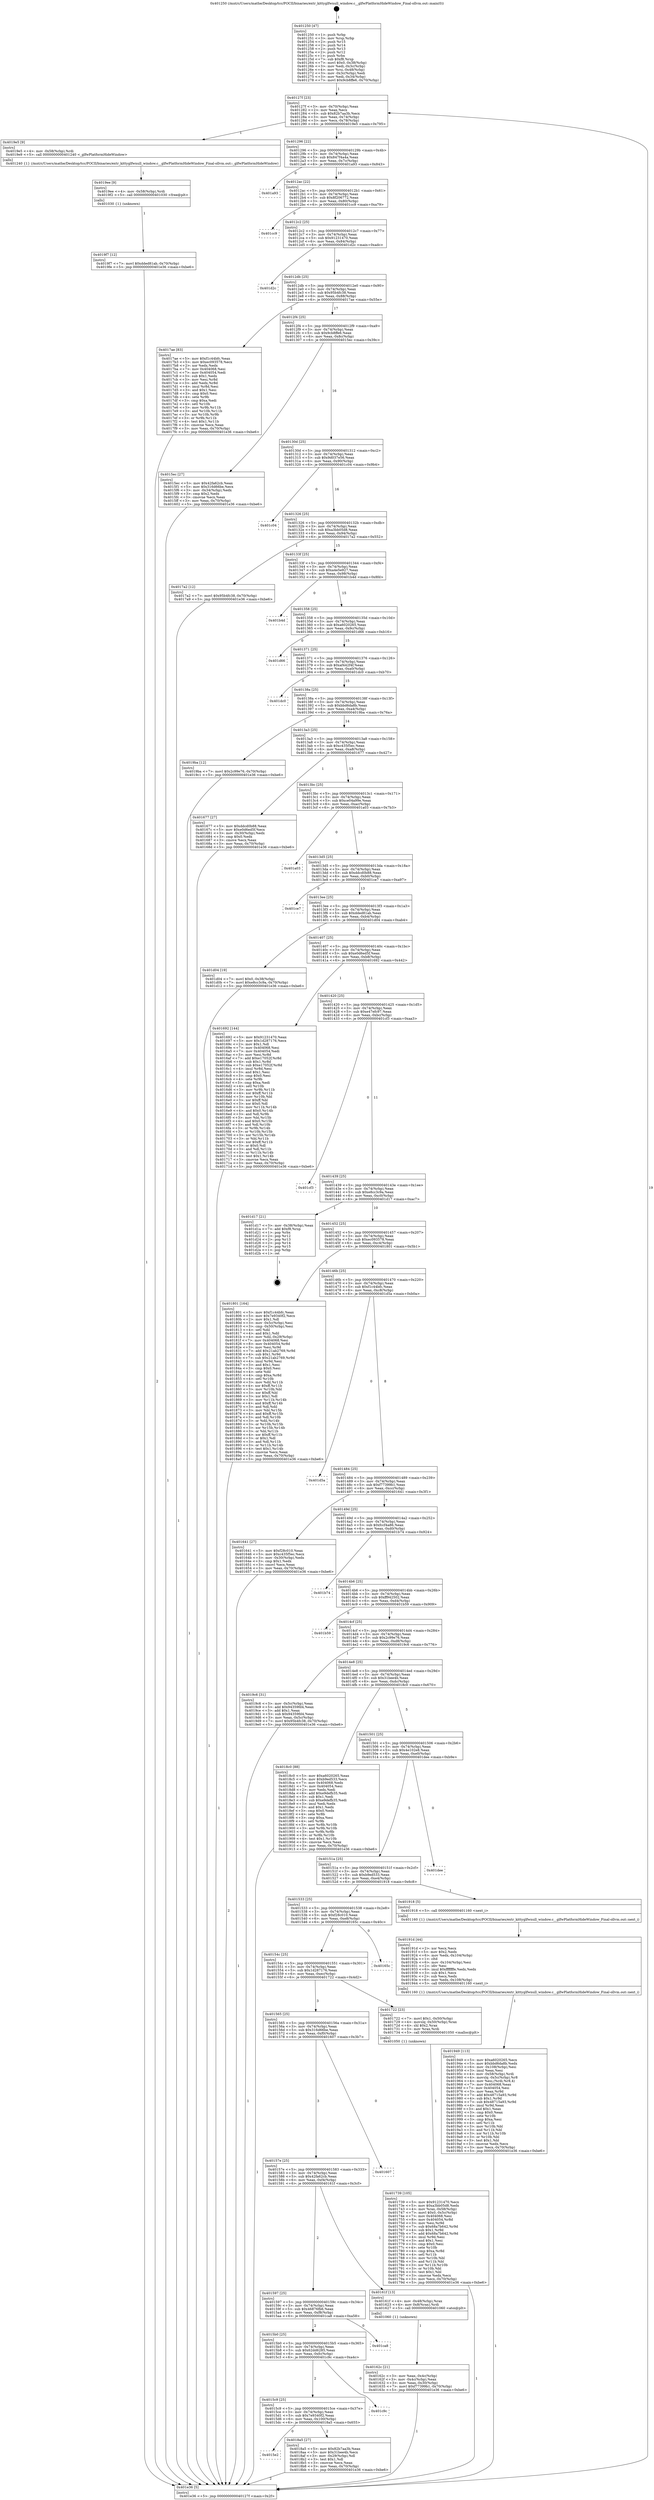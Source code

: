 digraph "0x401250" {
  label = "0x401250 (/mnt/c/Users/mathe/Desktop/tcc/POCII/binaries/extr_kittyglfwnull_window.c__glfwPlatformHideWindow_Final-ollvm.out::main(0))"
  labelloc = "t"
  node[shape=record]

  Entry [label="",width=0.3,height=0.3,shape=circle,fillcolor=black,style=filled]
  "0x40127f" [label="{
     0x40127f [23]\l
     | [instrs]\l
     &nbsp;&nbsp;0x40127f \<+3\>: mov -0x70(%rbp),%eax\l
     &nbsp;&nbsp;0x401282 \<+2\>: mov %eax,%ecx\l
     &nbsp;&nbsp;0x401284 \<+6\>: sub $0x82b7aa3b,%ecx\l
     &nbsp;&nbsp;0x40128a \<+3\>: mov %eax,-0x74(%rbp)\l
     &nbsp;&nbsp;0x40128d \<+3\>: mov %ecx,-0x78(%rbp)\l
     &nbsp;&nbsp;0x401290 \<+6\>: je 00000000004019e5 \<main+0x795\>\l
  }"]
  "0x4019e5" [label="{
     0x4019e5 [9]\l
     | [instrs]\l
     &nbsp;&nbsp;0x4019e5 \<+4\>: mov -0x58(%rbp),%rdi\l
     &nbsp;&nbsp;0x4019e9 \<+5\>: call 0000000000401240 \<_glfwPlatformHideWindow\>\l
     | [calls]\l
     &nbsp;&nbsp;0x401240 \{1\} (/mnt/c/Users/mathe/Desktop/tcc/POCII/binaries/extr_kittyglfwnull_window.c__glfwPlatformHideWindow_Final-ollvm.out::_glfwPlatformHideWindow)\l
  }"]
  "0x401296" [label="{
     0x401296 [22]\l
     | [instrs]\l
     &nbsp;&nbsp;0x401296 \<+5\>: jmp 000000000040129b \<main+0x4b\>\l
     &nbsp;&nbsp;0x40129b \<+3\>: mov -0x74(%rbp),%eax\l
     &nbsp;&nbsp;0x40129e \<+5\>: sub $0x847f4a4a,%eax\l
     &nbsp;&nbsp;0x4012a3 \<+3\>: mov %eax,-0x7c(%rbp)\l
     &nbsp;&nbsp;0x4012a6 \<+6\>: je 0000000000401a93 \<main+0x843\>\l
  }"]
  Exit [label="",width=0.3,height=0.3,shape=circle,fillcolor=black,style=filled,peripheries=2]
  "0x401a93" [label="{
     0x401a93\l
  }", style=dashed]
  "0x4012ac" [label="{
     0x4012ac [22]\l
     | [instrs]\l
     &nbsp;&nbsp;0x4012ac \<+5\>: jmp 00000000004012b1 \<main+0x61\>\l
     &nbsp;&nbsp;0x4012b1 \<+3\>: mov -0x74(%rbp),%eax\l
     &nbsp;&nbsp;0x4012b4 \<+5\>: sub $0x8f206772,%eax\l
     &nbsp;&nbsp;0x4012b9 \<+3\>: mov %eax,-0x80(%rbp)\l
     &nbsp;&nbsp;0x4012bc \<+6\>: je 0000000000401cc9 \<main+0xa79\>\l
  }"]
  "0x4019f7" [label="{
     0x4019f7 [12]\l
     | [instrs]\l
     &nbsp;&nbsp;0x4019f7 \<+7\>: movl $0xdded81ab,-0x70(%rbp)\l
     &nbsp;&nbsp;0x4019fe \<+5\>: jmp 0000000000401e36 \<main+0xbe6\>\l
  }"]
  "0x401cc9" [label="{
     0x401cc9\l
  }", style=dashed]
  "0x4012c2" [label="{
     0x4012c2 [25]\l
     | [instrs]\l
     &nbsp;&nbsp;0x4012c2 \<+5\>: jmp 00000000004012c7 \<main+0x77\>\l
     &nbsp;&nbsp;0x4012c7 \<+3\>: mov -0x74(%rbp),%eax\l
     &nbsp;&nbsp;0x4012ca \<+5\>: sub $0x91231470,%eax\l
     &nbsp;&nbsp;0x4012cf \<+6\>: mov %eax,-0x84(%rbp)\l
     &nbsp;&nbsp;0x4012d5 \<+6\>: je 0000000000401d2c \<main+0xadc\>\l
  }"]
  "0x4019ee" [label="{
     0x4019ee [9]\l
     | [instrs]\l
     &nbsp;&nbsp;0x4019ee \<+4\>: mov -0x58(%rbp),%rdi\l
     &nbsp;&nbsp;0x4019f2 \<+5\>: call 0000000000401030 \<free@plt\>\l
     | [calls]\l
     &nbsp;&nbsp;0x401030 \{1\} (unknown)\l
  }"]
  "0x401d2c" [label="{
     0x401d2c\l
  }", style=dashed]
  "0x4012db" [label="{
     0x4012db [25]\l
     | [instrs]\l
     &nbsp;&nbsp;0x4012db \<+5\>: jmp 00000000004012e0 \<main+0x90\>\l
     &nbsp;&nbsp;0x4012e0 \<+3\>: mov -0x74(%rbp),%eax\l
     &nbsp;&nbsp;0x4012e3 \<+5\>: sub $0x95b4fc38,%eax\l
     &nbsp;&nbsp;0x4012e8 \<+6\>: mov %eax,-0x88(%rbp)\l
     &nbsp;&nbsp;0x4012ee \<+6\>: je 00000000004017ae \<main+0x55e\>\l
  }"]
  "0x401949" [label="{
     0x401949 [113]\l
     | [instrs]\l
     &nbsp;&nbsp;0x401949 \<+5\>: mov $0xa6020265,%ecx\l
     &nbsp;&nbsp;0x40194e \<+5\>: mov $0xbbd6da8b,%edx\l
     &nbsp;&nbsp;0x401953 \<+6\>: mov -0x108(%rbp),%esi\l
     &nbsp;&nbsp;0x401959 \<+3\>: imul %eax,%esi\l
     &nbsp;&nbsp;0x40195c \<+4\>: mov -0x58(%rbp),%rdi\l
     &nbsp;&nbsp;0x401960 \<+4\>: movslq -0x5c(%rbp),%r8\l
     &nbsp;&nbsp;0x401964 \<+4\>: mov %esi,(%rdi,%r8,4)\l
     &nbsp;&nbsp;0x401968 \<+7\>: mov 0x404068,%eax\l
     &nbsp;&nbsp;0x40196f \<+7\>: mov 0x404054,%esi\l
     &nbsp;&nbsp;0x401976 \<+3\>: mov %eax,%r9d\l
     &nbsp;&nbsp;0x401979 \<+7\>: add $0x48715a93,%r9d\l
     &nbsp;&nbsp;0x401980 \<+4\>: sub $0x1,%r9d\l
     &nbsp;&nbsp;0x401984 \<+7\>: sub $0x48715a93,%r9d\l
     &nbsp;&nbsp;0x40198b \<+4\>: imul %r9d,%eax\l
     &nbsp;&nbsp;0x40198f \<+3\>: and $0x1,%eax\l
     &nbsp;&nbsp;0x401992 \<+3\>: cmp $0x0,%eax\l
     &nbsp;&nbsp;0x401995 \<+4\>: sete %r10b\l
     &nbsp;&nbsp;0x401999 \<+3\>: cmp $0xa,%esi\l
     &nbsp;&nbsp;0x40199c \<+4\>: setl %r11b\l
     &nbsp;&nbsp;0x4019a0 \<+3\>: mov %r10b,%bl\l
     &nbsp;&nbsp;0x4019a3 \<+3\>: and %r11b,%bl\l
     &nbsp;&nbsp;0x4019a6 \<+3\>: xor %r11b,%r10b\l
     &nbsp;&nbsp;0x4019a9 \<+3\>: or %r10b,%bl\l
     &nbsp;&nbsp;0x4019ac \<+3\>: test $0x1,%bl\l
     &nbsp;&nbsp;0x4019af \<+3\>: cmovne %edx,%ecx\l
     &nbsp;&nbsp;0x4019b2 \<+3\>: mov %ecx,-0x70(%rbp)\l
     &nbsp;&nbsp;0x4019b5 \<+5\>: jmp 0000000000401e36 \<main+0xbe6\>\l
  }"]
  "0x4017ae" [label="{
     0x4017ae [83]\l
     | [instrs]\l
     &nbsp;&nbsp;0x4017ae \<+5\>: mov $0xf1c44bfc,%eax\l
     &nbsp;&nbsp;0x4017b3 \<+5\>: mov $0xec093578,%ecx\l
     &nbsp;&nbsp;0x4017b8 \<+2\>: xor %edx,%edx\l
     &nbsp;&nbsp;0x4017ba \<+7\>: mov 0x404068,%esi\l
     &nbsp;&nbsp;0x4017c1 \<+7\>: mov 0x404054,%edi\l
     &nbsp;&nbsp;0x4017c8 \<+3\>: sub $0x1,%edx\l
     &nbsp;&nbsp;0x4017cb \<+3\>: mov %esi,%r8d\l
     &nbsp;&nbsp;0x4017ce \<+3\>: add %edx,%r8d\l
     &nbsp;&nbsp;0x4017d1 \<+4\>: imul %r8d,%esi\l
     &nbsp;&nbsp;0x4017d5 \<+3\>: and $0x1,%esi\l
     &nbsp;&nbsp;0x4017d8 \<+3\>: cmp $0x0,%esi\l
     &nbsp;&nbsp;0x4017db \<+4\>: sete %r9b\l
     &nbsp;&nbsp;0x4017df \<+3\>: cmp $0xa,%edi\l
     &nbsp;&nbsp;0x4017e2 \<+4\>: setl %r10b\l
     &nbsp;&nbsp;0x4017e6 \<+3\>: mov %r9b,%r11b\l
     &nbsp;&nbsp;0x4017e9 \<+3\>: and %r10b,%r11b\l
     &nbsp;&nbsp;0x4017ec \<+3\>: xor %r10b,%r9b\l
     &nbsp;&nbsp;0x4017ef \<+3\>: or %r9b,%r11b\l
     &nbsp;&nbsp;0x4017f2 \<+4\>: test $0x1,%r11b\l
     &nbsp;&nbsp;0x4017f6 \<+3\>: cmovne %ecx,%eax\l
     &nbsp;&nbsp;0x4017f9 \<+3\>: mov %eax,-0x70(%rbp)\l
     &nbsp;&nbsp;0x4017fc \<+5\>: jmp 0000000000401e36 \<main+0xbe6\>\l
  }"]
  "0x4012f4" [label="{
     0x4012f4 [25]\l
     | [instrs]\l
     &nbsp;&nbsp;0x4012f4 \<+5\>: jmp 00000000004012f9 \<main+0xa9\>\l
     &nbsp;&nbsp;0x4012f9 \<+3\>: mov -0x74(%rbp),%eax\l
     &nbsp;&nbsp;0x4012fc \<+5\>: sub $0x9cb8ffe6,%eax\l
     &nbsp;&nbsp;0x401301 \<+6\>: mov %eax,-0x8c(%rbp)\l
     &nbsp;&nbsp;0x401307 \<+6\>: je 00000000004015ec \<main+0x39c\>\l
  }"]
  "0x40191d" [label="{
     0x40191d [44]\l
     | [instrs]\l
     &nbsp;&nbsp;0x40191d \<+2\>: xor %ecx,%ecx\l
     &nbsp;&nbsp;0x40191f \<+5\>: mov $0x2,%edx\l
     &nbsp;&nbsp;0x401924 \<+6\>: mov %edx,-0x104(%rbp)\l
     &nbsp;&nbsp;0x40192a \<+1\>: cltd\l
     &nbsp;&nbsp;0x40192b \<+6\>: mov -0x104(%rbp),%esi\l
     &nbsp;&nbsp;0x401931 \<+2\>: idiv %esi\l
     &nbsp;&nbsp;0x401933 \<+6\>: imul $0xfffffffe,%edx,%edx\l
     &nbsp;&nbsp;0x401939 \<+3\>: sub $0x1,%ecx\l
     &nbsp;&nbsp;0x40193c \<+2\>: sub %ecx,%edx\l
     &nbsp;&nbsp;0x40193e \<+6\>: mov %edx,-0x108(%rbp)\l
     &nbsp;&nbsp;0x401944 \<+5\>: call 0000000000401160 \<next_i\>\l
     | [calls]\l
     &nbsp;&nbsp;0x401160 \{1\} (/mnt/c/Users/mathe/Desktop/tcc/POCII/binaries/extr_kittyglfwnull_window.c__glfwPlatformHideWindow_Final-ollvm.out::next_i)\l
  }"]
  "0x4015ec" [label="{
     0x4015ec [27]\l
     | [instrs]\l
     &nbsp;&nbsp;0x4015ec \<+5\>: mov $0x42fa62cb,%eax\l
     &nbsp;&nbsp;0x4015f1 \<+5\>: mov $0x316d66be,%ecx\l
     &nbsp;&nbsp;0x4015f6 \<+3\>: mov -0x34(%rbp),%edx\l
     &nbsp;&nbsp;0x4015f9 \<+3\>: cmp $0x2,%edx\l
     &nbsp;&nbsp;0x4015fc \<+3\>: cmovne %ecx,%eax\l
     &nbsp;&nbsp;0x4015ff \<+3\>: mov %eax,-0x70(%rbp)\l
     &nbsp;&nbsp;0x401602 \<+5\>: jmp 0000000000401e36 \<main+0xbe6\>\l
  }"]
  "0x40130d" [label="{
     0x40130d [25]\l
     | [instrs]\l
     &nbsp;&nbsp;0x40130d \<+5\>: jmp 0000000000401312 \<main+0xc2\>\l
     &nbsp;&nbsp;0x401312 \<+3\>: mov -0x74(%rbp),%eax\l
     &nbsp;&nbsp;0x401315 \<+5\>: sub $0x9d037e56,%eax\l
     &nbsp;&nbsp;0x40131a \<+6\>: mov %eax,-0x90(%rbp)\l
     &nbsp;&nbsp;0x401320 \<+6\>: je 0000000000401c04 \<main+0x9b4\>\l
  }"]
  "0x401e36" [label="{
     0x401e36 [5]\l
     | [instrs]\l
     &nbsp;&nbsp;0x401e36 \<+5\>: jmp 000000000040127f \<main+0x2f\>\l
  }"]
  "0x401250" [label="{
     0x401250 [47]\l
     | [instrs]\l
     &nbsp;&nbsp;0x401250 \<+1\>: push %rbp\l
     &nbsp;&nbsp;0x401251 \<+3\>: mov %rsp,%rbp\l
     &nbsp;&nbsp;0x401254 \<+2\>: push %r15\l
     &nbsp;&nbsp;0x401256 \<+2\>: push %r14\l
     &nbsp;&nbsp;0x401258 \<+2\>: push %r13\l
     &nbsp;&nbsp;0x40125a \<+2\>: push %r12\l
     &nbsp;&nbsp;0x40125c \<+1\>: push %rbx\l
     &nbsp;&nbsp;0x40125d \<+7\>: sub $0xf8,%rsp\l
     &nbsp;&nbsp;0x401264 \<+7\>: movl $0x0,-0x38(%rbp)\l
     &nbsp;&nbsp;0x40126b \<+3\>: mov %edi,-0x3c(%rbp)\l
     &nbsp;&nbsp;0x40126e \<+4\>: mov %rsi,-0x48(%rbp)\l
     &nbsp;&nbsp;0x401272 \<+3\>: mov -0x3c(%rbp),%edi\l
     &nbsp;&nbsp;0x401275 \<+3\>: mov %edi,-0x34(%rbp)\l
     &nbsp;&nbsp;0x401278 \<+7\>: movl $0x9cb8ffe6,-0x70(%rbp)\l
  }"]
  "0x4015e2" [label="{
     0x4015e2\l
  }", style=dashed]
  "0x401c04" [label="{
     0x401c04\l
  }", style=dashed]
  "0x401326" [label="{
     0x401326 [25]\l
     | [instrs]\l
     &nbsp;&nbsp;0x401326 \<+5\>: jmp 000000000040132b \<main+0xdb\>\l
     &nbsp;&nbsp;0x40132b \<+3\>: mov -0x74(%rbp),%eax\l
     &nbsp;&nbsp;0x40132e \<+5\>: sub $0xa3bb05d8,%eax\l
     &nbsp;&nbsp;0x401333 \<+6\>: mov %eax,-0x94(%rbp)\l
     &nbsp;&nbsp;0x401339 \<+6\>: je 00000000004017a2 \<main+0x552\>\l
  }"]
  "0x4018a5" [label="{
     0x4018a5 [27]\l
     | [instrs]\l
     &nbsp;&nbsp;0x4018a5 \<+5\>: mov $0x82b7aa3b,%eax\l
     &nbsp;&nbsp;0x4018aa \<+5\>: mov $0x31bee4b,%ecx\l
     &nbsp;&nbsp;0x4018af \<+3\>: mov -0x29(%rbp),%dl\l
     &nbsp;&nbsp;0x4018b2 \<+3\>: test $0x1,%dl\l
     &nbsp;&nbsp;0x4018b5 \<+3\>: cmovne %ecx,%eax\l
     &nbsp;&nbsp;0x4018b8 \<+3\>: mov %eax,-0x70(%rbp)\l
     &nbsp;&nbsp;0x4018bb \<+5\>: jmp 0000000000401e36 \<main+0xbe6\>\l
  }"]
  "0x4017a2" [label="{
     0x4017a2 [12]\l
     | [instrs]\l
     &nbsp;&nbsp;0x4017a2 \<+7\>: movl $0x95b4fc38,-0x70(%rbp)\l
     &nbsp;&nbsp;0x4017a9 \<+5\>: jmp 0000000000401e36 \<main+0xbe6\>\l
  }"]
  "0x40133f" [label="{
     0x40133f [25]\l
     | [instrs]\l
     &nbsp;&nbsp;0x40133f \<+5\>: jmp 0000000000401344 \<main+0xf4\>\l
     &nbsp;&nbsp;0x401344 \<+3\>: mov -0x74(%rbp),%eax\l
     &nbsp;&nbsp;0x401347 \<+5\>: sub $0xa4e5e927,%eax\l
     &nbsp;&nbsp;0x40134c \<+6\>: mov %eax,-0x98(%rbp)\l
     &nbsp;&nbsp;0x401352 \<+6\>: je 0000000000401b4d \<main+0x8fd\>\l
  }"]
  "0x4015c9" [label="{
     0x4015c9 [25]\l
     | [instrs]\l
     &nbsp;&nbsp;0x4015c9 \<+5\>: jmp 00000000004015ce \<main+0x37e\>\l
     &nbsp;&nbsp;0x4015ce \<+3\>: mov -0x74(%rbp),%eax\l
     &nbsp;&nbsp;0x4015d1 \<+5\>: sub $0x7e9340f2,%eax\l
     &nbsp;&nbsp;0x4015d6 \<+6\>: mov %eax,-0x100(%rbp)\l
     &nbsp;&nbsp;0x4015dc \<+6\>: je 00000000004018a5 \<main+0x655\>\l
  }"]
  "0x401b4d" [label="{
     0x401b4d\l
  }", style=dashed]
  "0x401358" [label="{
     0x401358 [25]\l
     | [instrs]\l
     &nbsp;&nbsp;0x401358 \<+5\>: jmp 000000000040135d \<main+0x10d\>\l
     &nbsp;&nbsp;0x40135d \<+3\>: mov -0x74(%rbp),%eax\l
     &nbsp;&nbsp;0x401360 \<+5\>: sub $0xa6020265,%eax\l
     &nbsp;&nbsp;0x401365 \<+6\>: mov %eax,-0x9c(%rbp)\l
     &nbsp;&nbsp;0x40136b \<+6\>: je 0000000000401d66 \<main+0xb16\>\l
  }"]
  "0x401c9c" [label="{
     0x401c9c\l
  }", style=dashed]
  "0x401d66" [label="{
     0x401d66\l
  }", style=dashed]
  "0x401371" [label="{
     0x401371 [25]\l
     | [instrs]\l
     &nbsp;&nbsp;0x401371 \<+5\>: jmp 0000000000401376 \<main+0x126\>\l
     &nbsp;&nbsp;0x401376 \<+3\>: mov -0x74(%rbp),%eax\l
     &nbsp;&nbsp;0x401379 \<+5\>: sub $0xaf442f4f,%eax\l
     &nbsp;&nbsp;0x40137e \<+6\>: mov %eax,-0xa0(%rbp)\l
     &nbsp;&nbsp;0x401384 \<+6\>: je 0000000000401dc0 \<main+0xb70\>\l
  }"]
  "0x4015b0" [label="{
     0x4015b0 [25]\l
     | [instrs]\l
     &nbsp;&nbsp;0x4015b0 \<+5\>: jmp 00000000004015b5 \<main+0x365\>\l
     &nbsp;&nbsp;0x4015b5 \<+3\>: mov -0x74(%rbp),%eax\l
     &nbsp;&nbsp;0x4015b8 \<+5\>: sub $0x62dd6285,%eax\l
     &nbsp;&nbsp;0x4015bd \<+6\>: mov %eax,-0xfc(%rbp)\l
     &nbsp;&nbsp;0x4015c3 \<+6\>: je 0000000000401c9c \<main+0xa4c\>\l
  }"]
  "0x401dc0" [label="{
     0x401dc0\l
  }", style=dashed]
  "0x40138a" [label="{
     0x40138a [25]\l
     | [instrs]\l
     &nbsp;&nbsp;0x40138a \<+5\>: jmp 000000000040138f \<main+0x13f\>\l
     &nbsp;&nbsp;0x40138f \<+3\>: mov -0x74(%rbp),%eax\l
     &nbsp;&nbsp;0x401392 \<+5\>: sub $0xbbd6da8b,%eax\l
     &nbsp;&nbsp;0x401397 \<+6\>: mov %eax,-0xa4(%rbp)\l
     &nbsp;&nbsp;0x40139d \<+6\>: je 00000000004019ba \<main+0x76a\>\l
  }"]
  "0x401ca8" [label="{
     0x401ca8\l
  }", style=dashed]
  "0x4019ba" [label="{
     0x4019ba [12]\l
     | [instrs]\l
     &nbsp;&nbsp;0x4019ba \<+7\>: movl $0x2c99e76,-0x70(%rbp)\l
     &nbsp;&nbsp;0x4019c1 \<+5\>: jmp 0000000000401e36 \<main+0xbe6\>\l
  }"]
  "0x4013a3" [label="{
     0x4013a3 [25]\l
     | [instrs]\l
     &nbsp;&nbsp;0x4013a3 \<+5\>: jmp 00000000004013a8 \<main+0x158\>\l
     &nbsp;&nbsp;0x4013a8 \<+3\>: mov -0x74(%rbp),%eax\l
     &nbsp;&nbsp;0x4013ab \<+5\>: sub $0xc435f5ec,%eax\l
     &nbsp;&nbsp;0x4013b0 \<+6\>: mov %eax,-0xa8(%rbp)\l
     &nbsp;&nbsp;0x4013b6 \<+6\>: je 0000000000401677 \<main+0x427\>\l
  }"]
  "0x401739" [label="{
     0x401739 [105]\l
     | [instrs]\l
     &nbsp;&nbsp;0x401739 \<+5\>: mov $0x91231470,%ecx\l
     &nbsp;&nbsp;0x40173e \<+5\>: mov $0xa3bb05d8,%edx\l
     &nbsp;&nbsp;0x401743 \<+4\>: mov %rax,-0x58(%rbp)\l
     &nbsp;&nbsp;0x401747 \<+7\>: movl $0x0,-0x5c(%rbp)\l
     &nbsp;&nbsp;0x40174e \<+7\>: mov 0x404068,%esi\l
     &nbsp;&nbsp;0x401755 \<+8\>: mov 0x404054,%r8d\l
     &nbsp;&nbsp;0x40175d \<+3\>: mov %esi,%r9d\l
     &nbsp;&nbsp;0x401760 \<+7\>: sub $0x68a7b642,%r9d\l
     &nbsp;&nbsp;0x401767 \<+4\>: sub $0x1,%r9d\l
     &nbsp;&nbsp;0x40176b \<+7\>: add $0x68a7b642,%r9d\l
     &nbsp;&nbsp;0x401772 \<+4\>: imul %r9d,%esi\l
     &nbsp;&nbsp;0x401776 \<+3\>: and $0x1,%esi\l
     &nbsp;&nbsp;0x401779 \<+3\>: cmp $0x0,%esi\l
     &nbsp;&nbsp;0x40177c \<+4\>: sete %r10b\l
     &nbsp;&nbsp;0x401780 \<+4\>: cmp $0xa,%r8d\l
     &nbsp;&nbsp;0x401784 \<+4\>: setl %r11b\l
     &nbsp;&nbsp;0x401788 \<+3\>: mov %r10b,%bl\l
     &nbsp;&nbsp;0x40178b \<+3\>: and %r11b,%bl\l
     &nbsp;&nbsp;0x40178e \<+3\>: xor %r11b,%r10b\l
     &nbsp;&nbsp;0x401791 \<+3\>: or %r10b,%bl\l
     &nbsp;&nbsp;0x401794 \<+3\>: test $0x1,%bl\l
     &nbsp;&nbsp;0x401797 \<+3\>: cmovne %edx,%ecx\l
     &nbsp;&nbsp;0x40179a \<+3\>: mov %ecx,-0x70(%rbp)\l
     &nbsp;&nbsp;0x40179d \<+5\>: jmp 0000000000401e36 \<main+0xbe6\>\l
  }"]
  "0x401677" [label="{
     0x401677 [27]\l
     | [instrs]\l
     &nbsp;&nbsp;0x401677 \<+5\>: mov $0xddcd0b88,%eax\l
     &nbsp;&nbsp;0x40167c \<+5\>: mov $0xe0d6ed5f,%ecx\l
     &nbsp;&nbsp;0x401681 \<+3\>: mov -0x30(%rbp),%edx\l
     &nbsp;&nbsp;0x401684 \<+3\>: cmp $0x0,%edx\l
     &nbsp;&nbsp;0x401687 \<+3\>: cmove %ecx,%eax\l
     &nbsp;&nbsp;0x40168a \<+3\>: mov %eax,-0x70(%rbp)\l
     &nbsp;&nbsp;0x40168d \<+5\>: jmp 0000000000401e36 \<main+0xbe6\>\l
  }"]
  "0x4013bc" [label="{
     0x4013bc [25]\l
     | [instrs]\l
     &nbsp;&nbsp;0x4013bc \<+5\>: jmp 00000000004013c1 \<main+0x171\>\l
     &nbsp;&nbsp;0x4013c1 \<+3\>: mov -0x74(%rbp),%eax\l
     &nbsp;&nbsp;0x4013c4 \<+5\>: sub $0xce04a99e,%eax\l
     &nbsp;&nbsp;0x4013c9 \<+6\>: mov %eax,-0xac(%rbp)\l
     &nbsp;&nbsp;0x4013cf \<+6\>: je 0000000000401a03 \<main+0x7b3\>\l
  }"]
  "0x40162c" [label="{
     0x40162c [21]\l
     | [instrs]\l
     &nbsp;&nbsp;0x40162c \<+3\>: mov %eax,-0x4c(%rbp)\l
     &nbsp;&nbsp;0x40162f \<+3\>: mov -0x4c(%rbp),%eax\l
     &nbsp;&nbsp;0x401632 \<+3\>: mov %eax,-0x30(%rbp)\l
     &nbsp;&nbsp;0x401635 \<+7\>: movl $0xf77399b1,-0x70(%rbp)\l
     &nbsp;&nbsp;0x40163c \<+5\>: jmp 0000000000401e36 \<main+0xbe6\>\l
  }"]
  "0x401a03" [label="{
     0x401a03\l
  }", style=dashed]
  "0x4013d5" [label="{
     0x4013d5 [25]\l
     | [instrs]\l
     &nbsp;&nbsp;0x4013d5 \<+5\>: jmp 00000000004013da \<main+0x18a\>\l
     &nbsp;&nbsp;0x4013da \<+3\>: mov -0x74(%rbp),%eax\l
     &nbsp;&nbsp;0x4013dd \<+5\>: sub $0xddcd0b88,%eax\l
     &nbsp;&nbsp;0x4013e2 \<+6\>: mov %eax,-0xb0(%rbp)\l
     &nbsp;&nbsp;0x4013e8 \<+6\>: je 0000000000401ce7 \<main+0xa97\>\l
  }"]
  "0x401597" [label="{
     0x401597 [25]\l
     | [instrs]\l
     &nbsp;&nbsp;0x401597 \<+5\>: jmp 000000000040159c \<main+0x34c\>\l
     &nbsp;&nbsp;0x40159c \<+3\>: mov -0x74(%rbp),%eax\l
     &nbsp;&nbsp;0x40159f \<+5\>: sub $0x46876fb6,%eax\l
     &nbsp;&nbsp;0x4015a4 \<+6\>: mov %eax,-0xf8(%rbp)\l
     &nbsp;&nbsp;0x4015aa \<+6\>: je 0000000000401ca8 \<main+0xa58\>\l
  }"]
  "0x401ce7" [label="{
     0x401ce7\l
  }", style=dashed]
  "0x4013ee" [label="{
     0x4013ee [25]\l
     | [instrs]\l
     &nbsp;&nbsp;0x4013ee \<+5\>: jmp 00000000004013f3 \<main+0x1a3\>\l
     &nbsp;&nbsp;0x4013f3 \<+3\>: mov -0x74(%rbp),%eax\l
     &nbsp;&nbsp;0x4013f6 \<+5\>: sub $0xdded81ab,%eax\l
     &nbsp;&nbsp;0x4013fb \<+6\>: mov %eax,-0xb4(%rbp)\l
     &nbsp;&nbsp;0x401401 \<+6\>: je 0000000000401d04 \<main+0xab4\>\l
  }"]
  "0x40161f" [label="{
     0x40161f [13]\l
     | [instrs]\l
     &nbsp;&nbsp;0x40161f \<+4\>: mov -0x48(%rbp),%rax\l
     &nbsp;&nbsp;0x401623 \<+4\>: mov 0x8(%rax),%rdi\l
     &nbsp;&nbsp;0x401627 \<+5\>: call 0000000000401060 \<atoi@plt\>\l
     | [calls]\l
     &nbsp;&nbsp;0x401060 \{1\} (unknown)\l
  }"]
  "0x401d04" [label="{
     0x401d04 [19]\l
     | [instrs]\l
     &nbsp;&nbsp;0x401d04 \<+7\>: movl $0x0,-0x38(%rbp)\l
     &nbsp;&nbsp;0x401d0b \<+7\>: movl $0xe8cc3c9a,-0x70(%rbp)\l
     &nbsp;&nbsp;0x401d12 \<+5\>: jmp 0000000000401e36 \<main+0xbe6\>\l
  }"]
  "0x401407" [label="{
     0x401407 [25]\l
     | [instrs]\l
     &nbsp;&nbsp;0x401407 \<+5\>: jmp 000000000040140c \<main+0x1bc\>\l
     &nbsp;&nbsp;0x40140c \<+3\>: mov -0x74(%rbp),%eax\l
     &nbsp;&nbsp;0x40140f \<+5\>: sub $0xe0d6ed5f,%eax\l
     &nbsp;&nbsp;0x401414 \<+6\>: mov %eax,-0xb8(%rbp)\l
     &nbsp;&nbsp;0x40141a \<+6\>: je 0000000000401692 \<main+0x442\>\l
  }"]
  "0x40157e" [label="{
     0x40157e [25]\l
     | [instrs]\l
     &nbsp;&nbsp;0x40157e \<+5\>: jmp 0000000000401583 \<main+0x333\>\l
     &nbsp;&nbsp;0x401583 \<+3\>: mov -0x74(%rbp),%eax\l
     &nbsp;&nbsp;0x401586 \<+5\>: sub $0x42fa62cb,%eax\l
     &nbsp;&nbsp;0x40158b \<+6\>: mov %eax,-0xf4(%rbp)\l
     &nbsp;&nbsp;0x401591 \<+6\>: je 000000000040161f \<main+0x3cf\>\l
  }"]
  "0x401692" [label="{
     0x401692 [144]\l
     | [instrs]\l
     &nbsp;&nbsp;0x401692 \<+5\>: mov $0x91231470,%eax\l
     &nbsp;&nbsp;0x401697 \<+5\>: mov $0x1d287176,%ecx\l
     &nbsp;&nbsp;0x40169c \<+2\>: mov $0x1,%dl\l
     &nbsp;&nbsp;0x40169e \<+7\>: mov 0x404068,%esi\l
     &nbsp;&nbsp;0x4016a5 \<+7\>: mov 0x404054,%edi\l
     &nbsp;&nbsp;0x4016ac \<+3\>: mov %esi,%r8d\l
     &nbsp;&nbsp;0x4016af \<+7\>: add $0xe17052f,%r8d\l
     &nbsp;&nbsp;0x4016b6 \<+4\>: sub $0x1,%r8d\l
     &nbsp;&nbsp;0x4016ba \<+7\>: sub $0xe17052f,%r8d\l
     &nbsp;&nbsp;0x4016c1 \<+4\>: imul %r8d,%esi\l
     &nbsp;&nbsp;0x4016c5 \<+3\>: and $0x1,%esi\l
     &nbsp;&nbsp;0x4016c8 \<+3\>: cmp $0x0,%esi\l
     &nbsp;&nbsp;0x4016cb \<+4\>: sete %r9b\l
     &nbsp;&nbsp;0x4016cf \<+3\>: cmp $0xa,%edi\l
     &nbsp;&nbsp;0x4016d2 \<+4\>: setl %r10b\l
     &nbsp;&nbsp;0x4016d6 \<+3\>: mov %r9b,%r11b\l
     &nbsp;&nbsp;0x4016d9 \<+4\>: xor $0xff,%r11b\l
     &nbsp;&nbsp;0x4016dd \<+3\>: mov %r10b,%bl\l
     &nbsp;&nbsp;0x4016e0 \<+3\>: xor $0xff,%bl\l
     &nbsp;&nbsp;0x4016e3 \<+3\>: xor $0x0,%dl\l
     &nbsp;&nbsp;0x4016e6 \<+3\>: mov %r11b,%r14b\l
     &nbsp;&nbsp;0x4016e9 \<+4\>: and $0x0,%r14b\l
     &nbsp;&nbsp;0x4016ed \<+3\>: and %dl,%r9b\l
     &nbsp;&nbsp;0x4016f0 \<+3\>: mov %bl,%r15b\l
     &nbsp;&nbsp;0x4016f3 \<+4\>: and $0x0,%r15b\l
     &nbsp;&nbsp;0x4016f7 \<+3\>: and %dl,%r10b\l
     &nbsp;&nbsp;0x4016fa \<+3\>: or %r9b,%r14b\l
     &nbsp;&nbsp;0x4016fd \<+3\>: or %r10b,%r15b\l
     &nbsp;&nbsp;0x401700 \<+3\>: xor %r15b,%r14b\l
     &nbsp;&nbsp;0x401703 \<+3\>: or %bl,%r11b\l
     &nbsp;&nbsp;0x401706 \<+4\>: xor $0xff,%r11b\l
     &nbsp;&nbsp;0x40170a \<+3\>: or $0x0,%dl\l
     &nbsp;&nbsp;0x40170d \<+3\>: and %dl,%r11b\l
     &nbsp;&nbsp;0x401710 \<+3\>: or %r11b,%r14b\l
     &nbsp;&nbsp;0x401713 \<+4\>: test $0x1,%r14b\l
     &nbsp;&nbsp;0x401717 \<+3\>: cmovne %ecx,%eax\l
     &nbsp;&nbsp;0x40171a \<+3\>: mov %eax,-0x70(%rbp)\l
     &nbsp;&nbsp;0x40171d \<+5\>: jmp 0000000000401e36 \<main+0xbe6\>\l
  }"]
  "0x401420" [label="{
     0x401420 [25]\l
     | [instrs]\l
     &nbsp;&nbsp;0x401420 \<+5\>: jmp 0000000000401425 \<main+0x1d5\>\l
     &nbsp;&nbsp;0x401425 \<+3\>: mov -0x74(%rbp),%eax\l
     &nbsp;&nbsp;0x401428 \<+5\>: sub $0xe47efc97,%eax\l
     &nbsp;&nbsp;0x40142d \<+6\>: mov %eax,-0xbc(%rbp)\l
     &nbsp;&nbsp;0x401433 \<+6\>: je 0000000000401cf3 \<main+0xaa3\>\l
  }"]
  "0x401607" [label="{
     0x401607\l
  }", style=dashed]
  "0x401cf3" [label="{
     0x401cf3\l
  }", style=dashed]
  "0x401439" [label="{
     0x401439 [25]\l
     | [instrs]\l
     &nbsp;&nbsp;0x401439 \<+5\>: jmp 000000000040143e \<main+0x1ee\>\l
     &nbsp;&nbsp;0x40143e \<+3\>: mov -0x74(%rbp),%eax\l
     &nbsp;&nbsp;0x401441 \<+5\>: sub $0xe8cc3c9a,%eax\l
     &nbsp;&nbsp;0x401446 \<+6\>: mov %eax,-0xc0(%rbp)\l
     &nbsp;&nbsp;0x40144c \<+6\>: je 0000000000401d17 \<main+0xac7\>\l
  }"]
  "0x401565" [label="{
     0x401565 [25]\l
     | [instrs]\l
     &nbsp;&nbsp;0x401565 \<+5\>: jmp 000000000040156a \<main+0x31a\>\l
     &nbsp;&nbsp;0x40156a \<+3\>: mov -0x74(%rbp),%eax\l
     &nbsp;&nbsp;0x40156d \<+5\>: sub $0x316d66be,%eax\l
     &nbsp;&nbsp;0x401572 \<+6\>: mov %eax,-0xf0(%rbp)\l
     &nbsp;&nbsp;0x401578 \<+6\>: je 0000000000401607 \<main+0x3b7\>\l
  }"]
  "0x401d17" [label="{
     0x401d17 [21]\l
     | [instrs]\l
     &nbsp;&nbsp;0x401d17 \<+3\>: mov -0x38(%rbp),%eax\l
     &nbsp;&nbsp;0x401d1a \<+7\>: add $0xf8,%rsp\l
     &nbsp;&nbsp;0x401d21 \<+1\>: pop %rbx\l
     &nbsp;&nbsp;0x401d22 \<+2\>: pop %r12\l
     &nbsp;&nbsp;0x401d24 \<+2\>: pop %r13\l
     &nbsp;&nbsp;0x401d26 \<+2\>: pop %r14\l
     &nbsp;&nbsp;0x401d28 \<+2\>: pop %r15\l
     &nbsp;&nbsp;0x401d2a \<+1\>: pop %rbp\l
     &nbsp;&nbsp;0x401d2b \<+1\>: ret\l
  }"]
  "0x401452" [label="{
     0x401452 [25]\l
     | [instrs]\l
     &nbsp;&nbsp;0x401452 \<+5\>: jmp 0000000000401457 \<main+0x207\>\l
     &nbsp;&nbsp;0x401457 \<+3\>: mov -0x74(%rbp),%eax\l
     &nbsp;&nbsp;0x40145a \<+5\>: sub $0xec093578,%eax\l
     &nbsp;&nbsp;0x40145f \<+6\>: mov %eax,-0xc4(%rbp)\l
     &nbsp;&nbsp;0x401465 \<+6\>: je 0000000000401801 \<main+0x5b1\>\l
  }"]
  "0x401722" [label="{
     0x401722 [23]\l
     | [instrs]\l
     &nbsp;&nbsp;0x401722 \<+7\>: movl $0x1,-0x50(%rbp)\l
     &nbsp;&nbsp;0x401729 \<+4\>: movslq -0x50(%rbp),%rax\l
     &nbsp;&nbsp;0x40172d \<+4\>: shl $0x2,%rax\l
     &nbsp;&nbsp;0x401731 \<+3\>: mov %rax,%rdi\l
     &nbsp;&nbsp;0x401734 \<+5\>: call 0000000000401050 \<malloc@plt\>\l
     | [calls]\l
     &nbsp;&nbsp;0x401050 \{1\} (unknown)\l
  }"]
  "0x401801" [label="{
     0x401801 [164]\l
     | [instrs]\l
     &nbsp;&nbsp;0x401801 \<+5\>: mov $0xf1c44bfc,%eax\l
     &nbsp;&nbsp;0x401806 \<+5\>: mov $0x7e9340f2,%ecx\l
     &nbsp;&nbsp;0x40180b \<+2\>: mov $0x1,%dl\l
     &nbsp;&nbsp;0x40180d \<+3\>: mov -0x5c(%rbp),%esi\l
     &nbsp;&nbsp;0x401810 \<+3\>: cmp -0x50(%rbp),%esi\l
     &nbsp;&nbsp;0x401813 \<+4\>: setl %dil\l
     &nbsp;&nbsp;0x401817 \<+4\>: and $0x1,%dil\l
     &nbsp;&nbsp;0x40181b \<+4\>: mov %dil,-0x29(%rbp)\l
     &nbsp;&nbsp;0x40181f \<+7\>: mov 0x404068,%esi\l
     &nbsp;&nbsp;0x401826 \<+8\>: mov 0x404054,%r8d\l
     &nbsp;&nbsp;0x40182e \<+3\>: mov %esi,%r9d\l
     &nbsp;&nbsp;0x401831 \<+7\>: add $0x21ab2769,%r9d\l
     &nbsp;&nbsp;0x401838 \<+4\>: sub $0x1,%r9d\l
     &nbsp;&nbsp;0x40183c \<+7\>: sub $0x21ab2769,%r9d\l
     &nbsp;&nbsp;0x401843 \<+4\>: imul %r9d,%esi\l
     &nbsp;&nbsp;0x401847 \<+3\>: and $0x1,%esi\l
     &nbsp;&nbsp;0x40184a \<+3\>: cmp $0x0,%esi\l
     &nbsp;&nbsp;0x40184d \<+4\>: sete %dil\l
     &nbsp;&nbsp;0x401851 \<+4\>: cmp $0xa,%r8d\l
     &nbsp;&nbsp;0x401855 \<+4\>: setl %r10b\l
     &nbsp;&nbsp;0x401859 \<+3\>: mov %dil,%r11b\l
     &nbsp;&nbsp;0x40185c \<+4\>: xor $0xff,%r11b\l
     &nbsp;&nbsp;0x401860 \<+3\>: mov %r10b,%bl\l
     &nbsp;&nbsp;0x401863 \<+3\>: xor $0xff,%bl\l
     &nbsp;&nbsp;0x401866 \<+3\>: xor $0x1,%dl\l
     &nbsp;&nbsp;0x401869 \<+3\>: mov %r11b,%r14b\l
     &nbsp;&nbsp;0x40186c \<+4\>: and $0xff,%r14b\l
     &nbsp;&nbsp;0x401870 \<+3\>: and %dl,%dil\l
     &nbsp;&nbsp;0x401873 \<+3\>: mov %bl,%r15b\l
     &nbsp;&nbsp;0x401876 \<+4\>: and $0xff,%r15b\l
     &nbsp;&nbsp;0x40187a \<+3\>: and %dl,%r10b\l
     &nbsp;&nbsp;0x40187d \<+3\>: or %dil,%r14b\l
     &nbsp;&nbsp;0x401880 \<+3\>: or %r10b,%r15b\l
     &nbsp;&nbsp;0x401883 \<+3\>: xor %r15b,%r14b\l
     &nbsp;&nbsp;0x401886 \<+3\>: or %bl,%r11b\l
     &nbsp;&nbsp;0x401889 \<+4\>: xor $0xff,%r11b\l
     &nbsp;&nbsp;0x40188d \<+3\>: or $0x1,%dl\l
     &nbsp;&nbsp;0x401890 \<+3\>: and %dl,%r11b\l
     &nbsp;&nbsp;0x401893 \<+3\>: or %r11b,%r14b\l
     &nbsp;&nbsp;0x401896 \<+4\>: test $0x1,%r14b\l
     &nbsp;&nbsp;0x40189a \<+3\>: cmovne %ecx,%eax\l
     &nbsp;&nbsp;0x40189d \<+3\>: mov %eax,-0x70(%rbp)\l
     &nbsp;&nbsp;0x4018a0 \<+5\>: jmp 0000000000401e36 \<main+0xbe6\>\l
  }"]
  "0x40146b" [label="{
     0x40146b [25]\l
     | [instrs]\l
     &nbsp;&nbsp;0x40146b \<+5\>: jmp 0000000000401470 \<main+0x220\>\l
     &nbsp;&nbsp;0x401470 \<+3\>: mov -0x74(%rbp),%eax\l
     &nbsp;&nbsp;0x401473 \<+5\>: sub $0xf1c44bfc,%eax\l
     &nbsp;&nbsp;0x401478 \<+6\>: mov %eax,-0xc8(%rbp)\l
     &nbsp;&nbsp;0x40147e \<+6\>: je 0000000000401d5a \<main+0xb0a\>\l
  }"]
  "0x40154c" [label="{
     0x40154c [25]\l
     | [instrs]\l
     &nbsp;&nbsp;0x40154c \<+5\>: jmp 0000000000401551 \<main+0x301\>\l
     &nbsp;&nbsp;0x401551 \<+3\>: mov -0x74(%rbp),%eax\l
     &nbsp;&nbsp;0x401554 \<+5\>: sub $0x1d287176,%eax\l
     &nbsp;&nbsp;0x401559 \<+6\>: mov %eax,-0xec(%rbp)\l
     &nbsp;&nbsp;0x40155f \<+6\>: je 0000000000401722 \<main+0x4d2\>\l
  }"]
  "0x401d5a" [label="{
     0x401d5a\l
  }", style=dashed]
  "0x401484" [label="{
     0x401484 [25]\l
     | [instrs]\l
     &nbsp;&nbsp;0x401484 \<+5\>: jmp 0000000000401489 \<main+0x239\>\l
     &nbsp;&nbsp;0x401489 \<+3\>: mov -0x74(%rbp),%eax\l
     &nbsp;&nbsp;0x40148c \<+5\>: sub $0xf77399b1,%eax\l
     &nbsp;&nbsp;0x401491 \<+6\>: mov %eax,-0xcc(%rbp)\l
     &nbsp;&nbsp;0x401497 \<+6\>: je 0000000000401641 \<main+0x3f1\>\l
  }"]
  "0x40165c" [label="{
     0x40165c\l
  }", style=dashed]
  "0x401641" [label="{
     0x401641 [27]\l
     | [instrs]\l
     &nbsp;&nbsp;0x401641 \<+5\>: mov $0xf28c010,%eax\l
     &nbsp;&nbsp;0x401646 \<+5\>: mov $0xc435f5ec,%ecx\l
     &nbsp;&nbsp;0x40164b \<+3\>: mov -0x30(%rbp),%edx\l
     &nbsp;&nbsp;0x40164e \<+3\>: cmp $0x1,%edx\l
     &nbsp;&nbsp;0x401651 \<+3\>: cmovl %ecx,%eax\l
     &nbsp;&nbsp;0x401654 \<+3\>: mov %eax,-0x70(%rbp)\l
     &nbsp;&nbsp;0x401657 \<+5\>: jmp 0000000000401e36 \<main+0xbe6\>\l
  }"]
  "0x40149d" [label="{
     0x40149d [25]\l
     | [instrs]\l
     &nbsp;&nbsp;0x40149d \<+5\>: jmp 00000000004014a2 \<main+0x252\>\l
     &nbsp;&nbsp;0x4014a2 \<+3\>: mov -0x74(%rbp),%eax\l
     &nbsp;&nbsp;0x4014a5 \<+5\>: sub $0xfccf4a86,%eax\l
     &nbsp;&nbsp;0x4014aa \<+6\>: mov %eax,-0xd0(%rbp)\l
     &nbsp;&nbsp;0x4014b0 \<+6\>: je 0000000000401b74 \<main+0x924\>\l
  }"]
  "0x401533" [label="{
     0x401533 [25]\l
     | [instrs]\l
     &nbsp;&nbsp;0x401533 \<+5\>: jmp 0000000000401538 \<main+0x2e8\>\l
     &nbsp;&nbsp;0x401538 \<+3\>: mov -0x74(%rbp),%eax\l
     &nbsp;&nbsp;0x40153b \<+5\>: sub $0xf28c010,%eax\l
     &nbsp;&nbsp;0x401540 \<+6\>: mov %eax,-0xe8(%rbp)\l
     &nbsp;&nbsp;0x401546 \<+6\>: je 000000000040165c \<main+0x40c\>\l
  }"]
  "0x401b74" [label="{
     0x401b74\l
  }", style=dashed]
  "0x4014b6" [label="{
     0x4014b6 [25]\l
     | [instrs]\l
     &nbsp;&nbsp;0x4014b6 \<+5\>: jmp 00000000004014bb \<main+0x26b\>\l
     &nbsp;&nbsp;0x4014bb \<+3\>: mov -0x74(%rbp),%eax\l
     &nbsp;&nbsp;0x4014be \<+5\>: sub $0xff942502,%eax\l
     &nbsp;&nbsp;0x4014c3 \<+6\>: mov %eax,-0xd4(%rbp)\l
     &nbsp;&nbsp;0x4014c9 \<+6\>: je 0000000000401b59 \<main+0x909\>\l
  }"]
  "0x401918" [label="{
     0x401918 [5]\l
     | [instrs]\l
     &nbsp;&nbsp;0x401918 \<+5\>: call 0000000000401160 \<next_i\>\l
     | [calls]\l
     &nbsp;&nbsp;0x401160 \{1\} (/mnt/c/Users/mathe/Desktop/tcc/POCII/binaries/extr_kittyglfwnull_window.c__glfwPlatformHideWindow_Final-ollvm.out::next_i)\l
  }"]
  "0x401b59" [label="{
     0x401b59\l
  }", style=dashed]
  "0x4014cf" [label="{
     0x4014cf [25]\l
     | [instrs]\l
     &nbsp;&nbsp;0x4014cf \<+5\>: jmp 00000000004014d4 \<main+0x284\>\l
     &nbsp;&nbsp;0x4014d4 \<+3\>: mov -0x74(%rbp),%eax\l
     &nbsp;&nbsp;0x4014d7 \<+5\>: sub $0x2c99e76,%eax\l
     &nbsp;&nbsp;0x4014dc \<+6\>: mov %eax,-0xd8(%rbp)\l
     &nbsp;&nbsp;0x4014e2 \<+6\>: je 00000000004019c6 \<main+0x776\>\l
  }"]
  "0x40151a" [label="{
     0x40151a [25]\l
     | [instrs]\l
     &nbsp;&nbsp;0x40151a \<+5\>: jmp 000000000040151f \<main+0x2cf\>\l
     &nbsp;&nbsp;0x40151f \<+3\>: mov -0x74(%rbp),%eax\l
     &nbsp;&nbsp;0x401522 \<+5\>: sub $0xb9ed533,%eax\l
     &nbsp;&nbsp;0x401527 \<+6\>: mov %eax,-0xe4(%rbp)\l
     &nbsp;&nbsp;0x40152d \<+6\>: je 0000000000401918 \<main+0x6c8\>\l
  }"]
  "0x4019c6" [label="{
     0x4019c6 [31]\l
     | [instrs]\l
     &nbsp;&nbsp;0x4019c6 \<+3\>: mov -0x5c(%rbp),%eax\l
     &nbsp;&nbsp;0x4019c9 \<+5\>: add $0x94359fd4,%eax\l
     &nbsp;&nbsp;0x4019ce \<+3\>: add $0x1,%eax\l
     &nbsp;&nbsp;0x4019d1 \<+5\>: sub $0x94359fd4,%eax\l
     &nbsp;&nbsp;0x4019d6 \<+3\>: mov %eax,-0x5c(%rbp)\l
     &nbsp;&nbsp;0x4019d9 \<+7\>: movl $0x95b4fc38,-0x70(%rbp)\l
     &nbsp;&nbsp;0x4019e0 \<+5\>: jmp 0000000000401e36 \<main+0xbe6\>\l
  }"]
  "0x4014e8" [label="{
     0x4014e8 [25]\l
     | [instrs]\l
     &nbsp;&nbsp;0x4014e8 \<+5\>: jmp 00000000004014ed \<main+0x29d\>\l
     &nbsp;&nbsp;0x4014ed \<+3\>: mov -0x74(%rbp),%eax\l
     &nbsp;&nbsp;0x4014f0 \<+5\>: sub $0x31bee4b,%eax\l
     &nbsp;&nbsp;0x4014f5 \<+6\>: mov %eax,-0xdc(%rbp)\l
     &nbsp;&nbsp;0x4014fb \<+6\>: je 00000000004018c0 \<main+0x670\>\l
  }"]
  "0x401dee" [label="{
     0x401dee\l
  }", style=dashed]
  "0x4018c0" [label="{
     0x4018c0 [88]\l
     | [instrs]\l
     &nbsp;&nbsp;0x4018c0 \<+5\>: mov $0xa6020265,%eax\l
     &nbsp;&nbsp;0x4018c5 \<+5\>: mov $0xb9ed533,%ecx\l
     &nbsp;&nbsp;0x4018ca \<+7\>: mov 0x404068,%edx\l
     &nbsp;&nbsp;0x4018d1 \<+7\>: mov 0x404054,%esi\l
     &nbsp;&nbsp;0x4018d8 \<+2\>: mov %edx,%edi\l
     &nbsp;&nbsp;0x4018da \<+6\>: add $0xe9defb35,%edi\l
     &nbsp;&nbsp;0x4018e0 \<+3\>: sub $0x1,%edi\l
     &nbsp;&nbsp;0x4018e3 \<+6\>: sub $0xe9defb35,%edi\l
     &nbsp;&nbsp;0x4018e9 \<+3\>: imul %edi,%edx\l
     &nbsp;&nbsp;0x4018ec \<+3\>: and $0x1,%edx\l
     &nbsp;&nbsp;0x4018ef \<+3\>: cmp $0x0,%edx\l
     &nbsp;&nbsp;0x4018f2 \<+4\>: sete %r8b\l
     &nbsp;&nbsp;0x4018f6 \<+3\>: cmp $0xa,%esi\l
     &nbsp;&nbsp;0x4018f9 \<+4\>: setl %r9b\l
     &nbsp;&nbsp;0x4018fd \<+3\>: mov %r8b,%r10b\l
     &nbsp;&nbsp;0x401900 \<+3\>: and %r9b,%r10b\l
     &nbsp;&nbsp;0x401903 \<+3\>: xor %r9b,%r8b\l
     &nbsp;&nbsp;0x401906 \<+3\>: or %r8b,%r10b\l
     &nbsp;&nbsp;0x401909 \<+4\>: test $0x1,%r10b\l
     &nbsp;&nbsp;0x40190d \<+3\>: cmovne %ecx,%eax\l
     &nbsp;&nbsp;0x401910 \<+3\>: mov %eax,-0x70(%rbp)\l
     &nbsp;&nbsp;0x401913 \<+5\>: jmp 0000000000401e36 \<main+0xbe6\>\l
  }"]
  "0x401501" [label="{
     0x401501 [25]\l
     | [instrs]\l
     &nbsp;&nbsp;0x401501 \<+5\>: jmp 0000000000401506 \<main+0x2b6\>\l
     &nbsp;&nbsp;0x401506 \<+3\>: mov -0x74(%rbp),%eax\l
     &nbsp;&nbsp;0x401509 \<+5\>: sub $0x4e102e8,%eax\l
     &nbsp;&nbsp;0x40150e \<+6\>: mov %eax,-0xe0(%rbp)\l
     &nbsp;&nbsp;0x401514 \<+6\>: je 0000000000401dee \<main+0xb9e\>\l
  }"]
  Entry -> "0x401250" [label=" 1"]
  "0x40127f" -> "0x4019e5" [label=" 1"]
  "0x40127f" -> "0x401296" [label=" 19"]
  "0x401d17" -> Exit [label=" 1"]
  "0x401296" -> "0x401a93" [label=" 0"]
  "0x401296" -> "0x4012ac" [label=" 19"]
  "0x401d04" -> "0x401e36" [label=" 1"]
  "0x4012ac" -> "0x401cc9" [label=" 0"]
  "0x4012ac" -> "0x4012c2" [label=" 19"]
  "0x4019f7" -> "0x401e36" [label=" 1"]
  "0x4012c2" -> "0x401d2c" [label=" 0"]
  "0x4012c2" -> "0x4012db" [label=" 19"]
  "0x4019ee" -> "0x4019f7" [label=" 1"]
  "0x4012db" -> "0x4017ae" [label=" 2"]
  "0x4012db" -> "0x4012f4" [label=" 17"]
  "0x4019e5" -> "0x4019ee" [label=" 1"]
  "0x4012f4" -> "0x4015ec" [label=" 1"]
  "0x4012f4" -> "0x40130d" [label=" 16"]
  "0x4015ec" -> "0x401e36" [label=" 1"]
  "0x401250" -> "0x40127f" [label=" 1"]
  "0x401e36" -> "0x40127f" [label=" 19"]
  "0x4019c6" -> "0x401e36" [label=" 1"]
  "0x40130d" -> "0x401c04" [label=" 0"]
  "0x40130d" -> "0x401326" [label=" 16"]
  "0x4019ba" -> "0x401e36" [label=" 1"]
  "0x401326" -> "0x4017a2" [label=" 1"]
  "0x401326" -> "0x40133f" [label=" 15"]
  "0x401949" -> "0x401e36" [label=" 1"]
  "0x40133f" -> "0x401b4d" [label=" 0"]
  "0x40133f" -> "0x401358" [label=" 15"]
  "0x401918" -> "0x40191d" [label=" 1"]
  "0x401358" -> "0x401d66" [label=" 0"]
  "0x401358" -> "0x401371" [label=" 15"]
  "0x4018c0" -> "0x401e36" [label=" 1"]
  "0x401371" -> "0x401dc0" [label=" 0"]
  "0x401371" -> "0x40138a" [label=" 15"]
  "0x4015c9" -> "0x4015e2" [label=" 0"]
  "0x40138a" -> "0x4019ba" [label=" 1"]
  "0x40138a" -> "0x4013a3" [label=" 14"]
  "0x4015c9" -> "0x4018a5" [label=" 2"]
  "0x4013a3" -> "0x401677" [label=" 1"]
  "0x4013a3" -> "0x4013bc" [label=" 13"]
  "0x4015b0" -> "0x4015c9" [label=" 2"]
  "0x4013bc" -> "0x401a03" [label=" 0"]
  "0x4013bc" -> "0x4013d5" [label=" 13"]
  "0x4015b0" -> "0x401c9c" [label=" 0"]
  "0x4013d5" -> "0x401ce7" [label=" 0"]
  "0x4013d5" -> "0x4013ee" [label=" 13"]
  "0x4018a5" -> "0x401e36" [label=" 2"]
  "0x4013ee" -> "0x401d04" [label=" 1"]
  "0x4013ee" -> "0x401407" [label=" 12"]
  "0x401597" -> "0x4015b0" [label=" 2"]
  "0x401407" -> "0x401692" [label=" 1"]
  "0x401407" -> "0x401420" [label=" 11"]
  "0x40191d" -> "0x401949" [label=" 1"]
  "0x401420" -> "0x401cf3" [label=" 0"]
  "0x401420" -> "0x401439" [label=" 11"]
  "0x401801" -> "0x401e36" [label=" 2"]
  "0x401439" -> "0x401d17" [label=" 1"]
  "0x401439" -> "0x401452" [label=" 10"]
  "0x4017a2" -> "0x401e36" [label=" 1"]
  "0x401452" -> "0x401801" [label=" 2"]
  "0x401452" -> "0x40146b" [label=" 8"]
  "0x401739" -> "0x401e36" [label=" 1"]
  "0x40146b" -> "0x401d5a" [label=" 0"]
  "0x40146b" -> "0x401484" [label=" 8"]
  "0x401692" -> "0x401e36" [label=" 1"]
  "0x401484" -> "0x401641" [label=" 1"]
  "0x401484" -> "0x40149d" [label=" 7"]
  "0x401677" -> "0x401e36" [label=" 1"]
  "0x40149d" -> "0x401b74" [label=" 0"]
  "0x40149d" -> "0x4014b6" [label=" 7"]
  "0x40162c" -> "0x401e36" [label=" 1"]
  "0x4014b6" -> "0x401b59" [label=" 0"]
  "0x4014b6" -> "0x4014cf" [label=" 7"]
  "0x40161f" -> "0x40162c" [label=" 1"]
  "0x4014cf" -> "0x4019c6" [label=" 1"]
  "0x4014cf" -> "0x4014e8" [label=" 6"]
  "0x40157e" -> "0x40161f" [label=" 1"]
  "0x4014e8" -> "0x4018c0" [label=" 1"]
  "0x4014e8" -> "0x401501" [label=" 5"]
  "0x401597" -> "0x401ca8" [label=" 0"]
  "0x401501" -> "0x401dee" [label=" 0"]
  "0x401501" -> "0x40151a" [label=" 5"]
  "0x40157e" -> "0x401597" [label=" 2"]
  "0x40151a" -> "0x401918" [label=" 1"]
  "0x40151a" -> "0x401533" [label=" 4"]
  "0x401641" -> "0x401e36" [label=" 1"]
  "0x401533" -> "0x40165c" [label=" 0"]
  "0x401533" -> "0x40154c" [label=" 4"]
  "0x401722" -> "0x401739" [label=" 1"]
  "0x40154c" -> "0x401722" [label=" 1"]
  "0x40154c" -> "0x401565" [label=" 3"]
  "0x4017ae" -> "0x401e36" [label=" 2"]
  "0x401565" -> "0x401607" [label=" 0"]
  "0x401565" -> "0x40157e" [label=" 3"]
}
